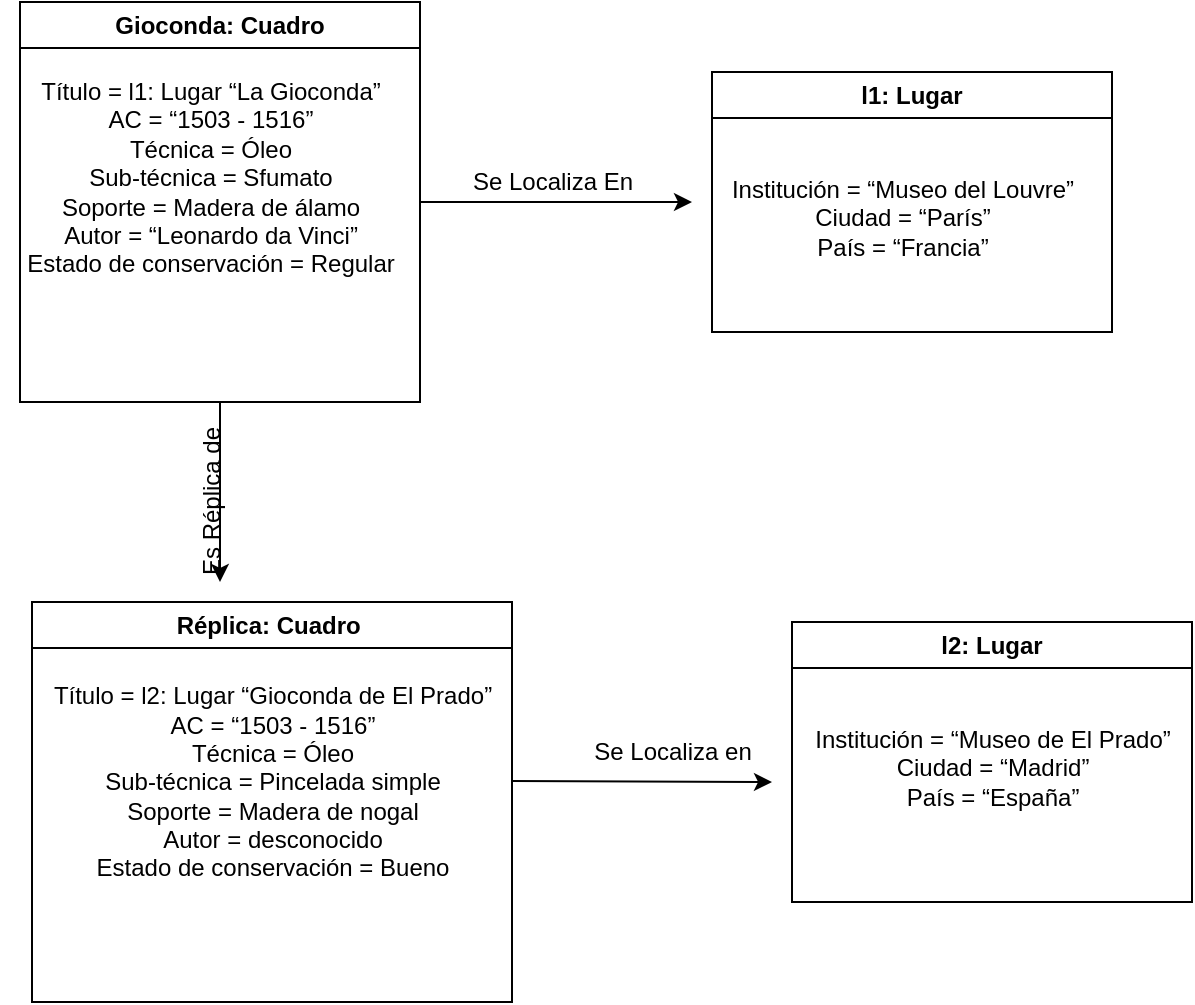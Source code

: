 <mxfile>
    <diagram id="mdnSiF5Ah-GT9xSs8lgr" name="Página-1">
        <mxGraphModel dx="614" dy="427" grid="1" gridSize="10" guides="1" tooltips="1" connect="1" arrows="1" fold="1" page="1" pageScale="1" pageWidth="827" pageHeight="1169" math="0" shadow="0">
            <root>
                <mxCell id="0"/>
                <mxCell id="1" parent="0"/>
                <mxCell id="4" style="edgeStyle=none;html=1;exitX=1;exitY=0.5;exitDx=0;exitDy=0;" edge="1" parent="1" source="2">
                    <mxGeometry relative="1" as="geometry">
                        <mxPoint x="550" y="220" as="targetPoint"/>
                    </mxGeometry>
                </mxCell>
                <mxCell id="7" style="edgeStyle=none;html=1;exitX=0.5;exitY=1;exitDx=0;exitDy=0;" edge="1" parent="1" source="2">
                    <mxGeometry relative="1" as="geometry">
                        <mxPoint x="314" y="410" as="targetPoint"/>
                    </mxGeometry>
                </mxCell>
                <mxCell id="2" value="Gioconda: Cuadro" style="swimlane;whiteSpace=wrap;html=1;" vertex="1" parent="1">
                    <mxGeometry x="214" y="120" width="200" height="200" as="geometry"/>
                </mxCell>
                <mxCell id="3" value="Título = l1: Lugar “La Gioconda”&lt;br/&gt;AC = “1503 - 1516”&lt;br/&gt;Técnica = Óleo&lt;br/&gt;Sub-técnica = Sfumato&lt;br/&gt;Soporte = Madera de álamo&lt;br/&gt;Autor = “Leonardo da Vinci”&lt;br/&gt;Estado de conservación = Regular&lt;br&gt;&lt;br&gt;" style="text;html=1;align=center;verticalAlign=middle;resizable=0;points=[];autosize=1;strokeColor=none;fillColor=none;" vertex="1" parent="2">
                    <mxGeometry x="-10" y="30" width="210" height="130" as="geometry"/>
                </mxCell>
                <mxCell id="5" value="l1: Lugar" style="swimlane;whiteSpace=wrap;html=1;" vertex="1" parent="1">
                    <mxGeometry x="560" y="155" width="200" height="130" as="geometry"/>
                </mxCell>
                <mxCell id="6" value="Institución = “Museo del Louvre”&lt;br/&gt;Ciudad = “París”&lt;br/&gt;País = “Francia”&lt;br&gt;&amp;nbsp;" style="text;html=1;align=center;verticalAlign=middle;resizable=0;points=[];autosize=1;strokeColor=none;fillColor=none;" vertex="1" parent="5">
                    <mxGeometry y="45" width="190" height="70" as="geometry"/>
                </mxCell>
                <mxCell id="8" value="Réplica: Cuadro&amp;nbsp;" style="swimlane;whiteSpace=wrap;html=1;" vertex="1" parent="1">
                    <mxGeometry x="220" y="420" width="240" height="200" as="geometry"/>
                </mxCell>
                <mxCell id="9" value="Título = l2: Lugar “Gioconda de El Prado”&lt;br/&gt;AC = “1503 - 1516”&lt;br/&gt;Técnica = Óleo&lt;br/&gt;Sub-técnica = Pincelada simple&lt;br/&gt;Soporte = Madera de nogal&lt;br/&gt;Autor = desconocido&lt;br/&gt;Estado de conservación = Bueno&lt;br&gt;" style="text;html=1;align=center;verticalAlign=middle;resizable=0;points=[];autosize=1;strokeColor=none;fillColor=none;" vertex="1" parent="1">
                    <mxGeometry x="220" y="455" width="240" height="110" as="geometry"/>
                </mxCell>
                <mxCell id="10" value="" style="edgeStyle=none;orthogonalLoop=1;jettySize=auto;html=1;" edge="1" parent="1">
                    <mxGeometry width="100" relative="1" as="geometry">
                        <mxPoint x="460" y="509.5" as="sourcePoint"/>
                        <mxPoint x="590" y="510" as="targetPoint"/>
                        <Array as="points"/>
                    </mxGeometry>
                </mxCell>
                <mxCell id="11" value="l2: Lugar" style="swimlane;whiteSpace=wrap;html=1;" vertex="1" parent="1">
                    <mxGeometry x="600" y="430" width="200" height="140" as="geometry"/>
                </mxCell>
                <mxCell id="12" value="Institución = “Museo de El Prado”&lt;br/&gt;Ciudad = “Madrid”&lt;br/&gt;País = “España”&lt;br&gt;&lt;br&gt;" style="text;html=1;align=center;verticalAlign=middle;resizable=0;points=[];autosize=1;strokeColor=none;fillColor=none;" vertex="1" parent="11">
                    <mxGeometry y="45" width="200" height="70" as="geometry"/>
                </mxCell>
                <mxCell id="13" value="Se Localiza En" style="text;html=1;align=center;verticalAlign=middle;resizable=0;points=[];autosize=1;strokeColor=none;fillColor=none;" vertex="1" parent="1">
                    <mxGeometry x="430" y="195" width="100" height="30" as="geometry"/>
                </mxCell>
                <mxCell id="14" value="Es Réplica de" style="text;html=1;align=center;verticalAlign=middle;resizable=0;points=[];autosize=1;strokeColor=none;fillColor=none;rotation=270;" vertex="1" parent="1">
                    <mxGeometry x="260" y="355" width="100" height="30" as="geometry"/>
                </mxCell>
                <mxCell id="15" value="Se Localiza en&lt;br&gt;" style="text;html=1;align=center;verticalAlign=middle;resizable=0;points=[];autosize=1;strokeColor=none;fillColor=none;" vertex="1" parent="1">
                    <mxGeometry x="490" y="480" width="100" height="30" as="geometry"/>
                </mxCell>
            </root>
        </mxGraphModel>
    </diagram>
</mxfile>